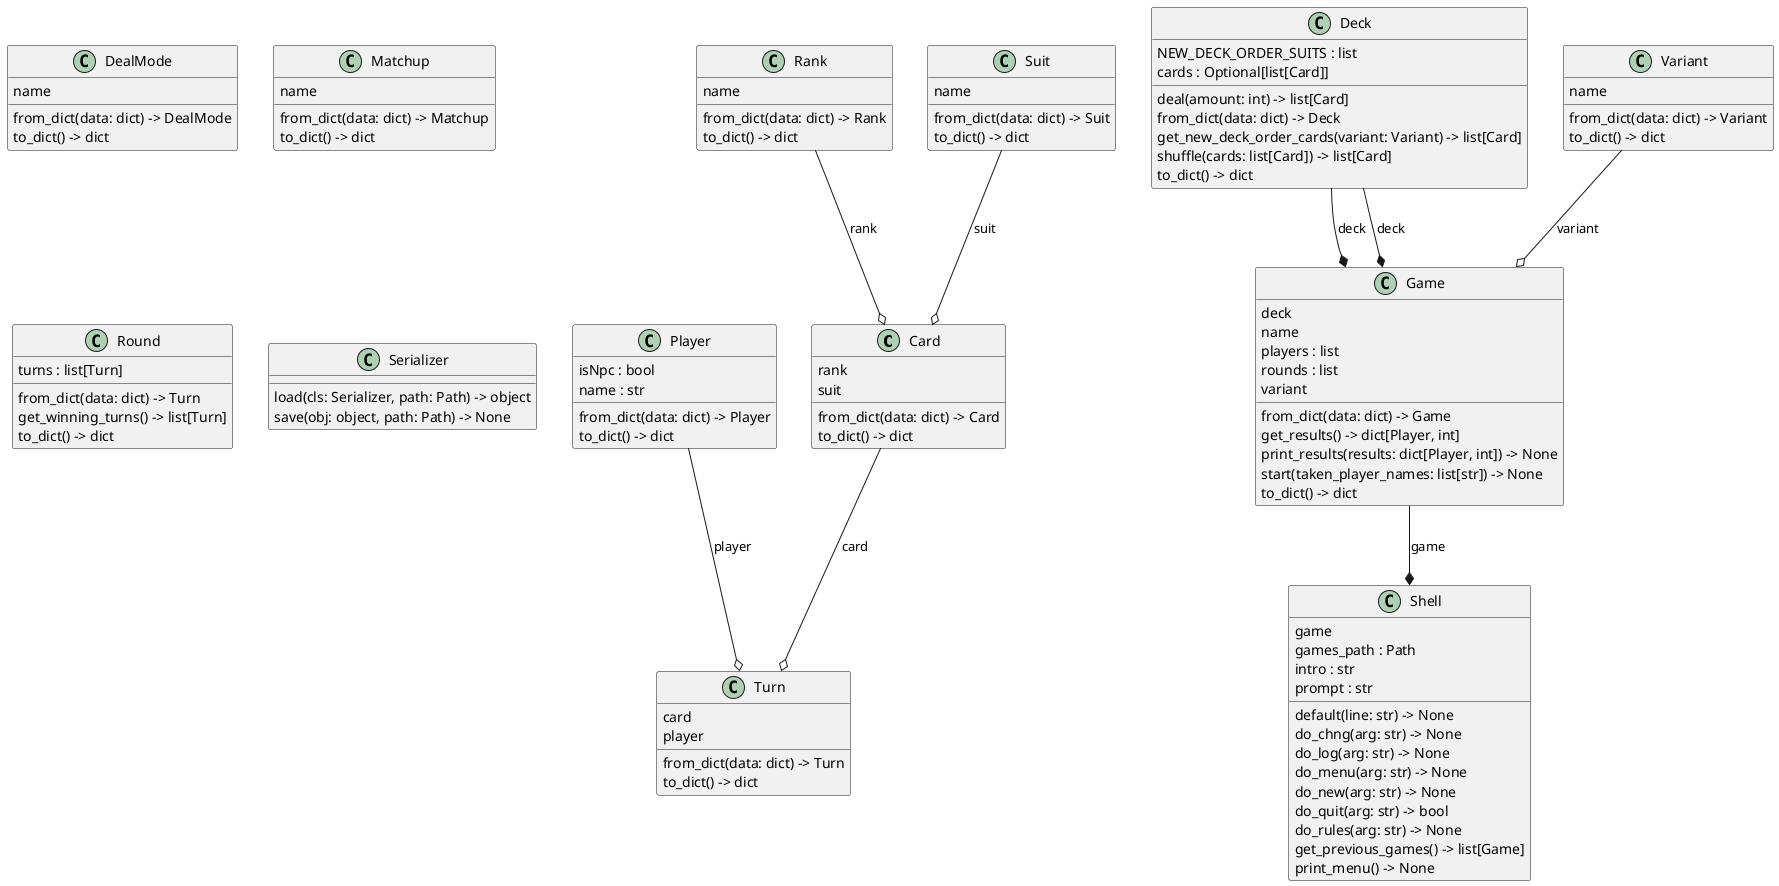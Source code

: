 @startuml classes_war
set namespaceSeparator none
class "Card" as models.card.Card {
  rank
  suit
  from_dict(data: dict) -> Card
  to_dict() -> dict
}
class "DealMode" as enums.dealmode.DealMode {
  name
  from_dict(data: dict) -> DealMode
  to_dict() -> dict
}
class "Deck" as models.deck.Deck {
  NEW_DECK_ORDER_SUITS : list
  cards : Optional[list[Card]]
  deal(amount: int) -> list[Card]
  from_dict(data: dict) -> Deck
  get_new_deck_order_cards(variant: Variant) -> list[Card]
  shuffle(cards: list[Card]) -> list[Card]
  to_dict() -> dict
}
class "Game" as models.game.Game {
  deck
  name
  players : list
  rounds : list
  variant
  from_dict(data: dict) -> Game
  get_results() -> dict[Player, int]
  print_results(results: dict[Player, int]) -> None
  start(taken_player_names: list[str]) -> None
  to_dict() -> dict
}
class "Matchup" as enums.matchup.Matchup {
  name
  from_dict(data: dict) -> Matchup
  to_dict() -> dict
}
class "Player" as models.player.Player {
  isNpc : bool
  name : str
  from_dict(data: dict) -> Player
  to_dict() -> dict
}
class "Rank" as enums.rank.Rank {
  name
  from_dict(data: dict) -> Rank
  to_dict() -> dict
}
class "Round" as models.round.Round {
  turns : list[Turn]
  from_dict(data: dict) -> Turn
  get_winning_turns() -> list[Turn]
  to_dict() -> dict
}
class "Serializer" as utils.serializer.Serializer {
  load(cls: Serializer, path: Path) -> object
  save(obj: object, path: Path) -> None
}
class "Shell" as models.shell.Shell {
  game
  games_path : Path
  intro : str
  prompt : str
  default(line: str) -> None
  do_chng(arg: str) -> None
  do_log(arg: str) -> None
  do_menu(arg: str) -> None
  do_new(arg: str) -> None
  do_quit(arg: str) -> bool
  do_rules(arg: str) -> None
  get_previous_games() -> list[Game]
  print_menu() -> None
}
class "Suit" as enums.suit.Suit {
  name
  from_dict(data: dict) -> Suit
  to_dict() -> dict
}
class "Turn" as models.turn.Turn {
  card
  player
  from_dict(data: dict) -> Turn
  to_dict() -> dict
}
class "Variant" as enums.variant.Variant {
  name
  from_dict(data: dict) -> Variant
  to_dict() -> dict
}
models.deck.Deck --* models.game.Game : deck
models.deck.Deck --* models.game.Game : deck
models.game.Game --* models.shell.Shell : game
enums.rank.Rank --o models.card.Card : rank
enums.suit.Suit --o models.card.Card : suit
enums.variant.Variant --o models.game.Game : variant
models.card.Card --o models.turn.Turn : card
models.player.Player --o models.turn.Turn : player
@enduml
